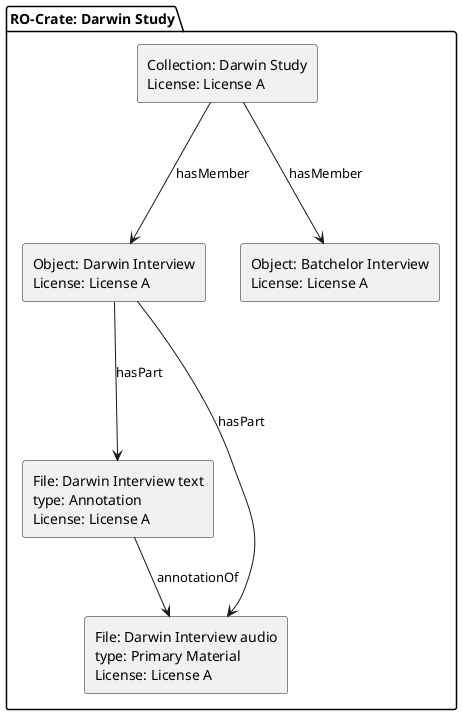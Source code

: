 @startuml
' !include_many ../data-management-style.txt

package "RO-Crate: Darwin Study"  {
    rectangle "Collection: Darwin Study\nLicense: License A" as col {

    }
    rectangle "Object: Darwin Interview\nLicense: License A" as o {

    }

    rectangle "Object: Batchelor Interview\nLicense: License A" as b {
 
    }
    rectangle "File: Darwin Interview text\ntype: Annotation\nLicense: License A" as d {

    }
    rectangle "File: Darwin Interview audio\ntype: Primary Material\nLicense: License A" as e {

    }

}

col --down-> o: hasMember
col --down-> b: hasMember
o --down-> d: hasPart
o --down-> e: hasPart
d --> e: annotationOf
@enduml